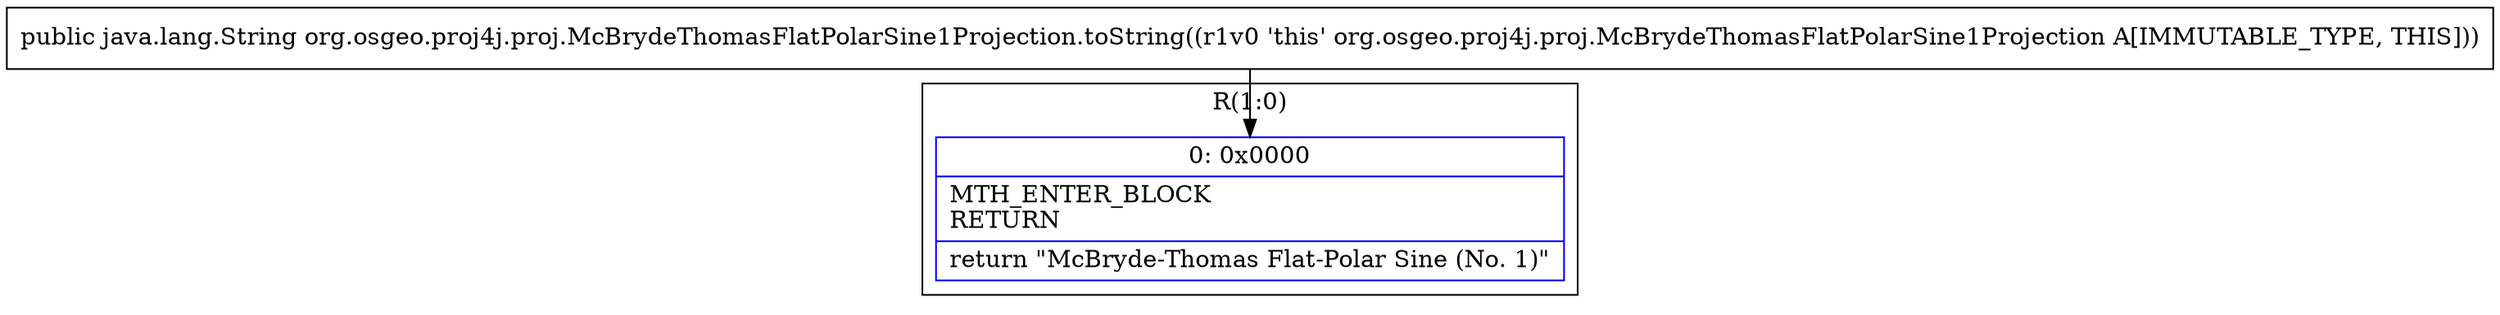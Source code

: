 digraph "CFG fororg.osgeo.proj4j.proj.McBrydeThomasFlatPolarSine1Projection.toString()Ljava\/lang\/String;" {
subgraph cluster_Region_1864903485 {
label = "R(1:0)";
node [shape=record,color=blue];
Node_0 [shape=record,label="{0\:\ 0x0000|MTH_ENTER_BLOCK\lRETURN\l|return \"McBryde\-Thomas Flat\-Polar Sine (No. 1)\"\l}"];
}
MethodNode[shape=record,label="{public java.lang.String org.osgeo.proj4j.proj.McBrydeThomasFlatPolarSine1Projection.toString((r1v0 'this' org.osgeo.proj4j.proj.McBrydeThomasFlatPolarSine1Projection A[IMMUTABLE_TYPE, THIS])) }"];
MethodNode -> Node_0;
}

